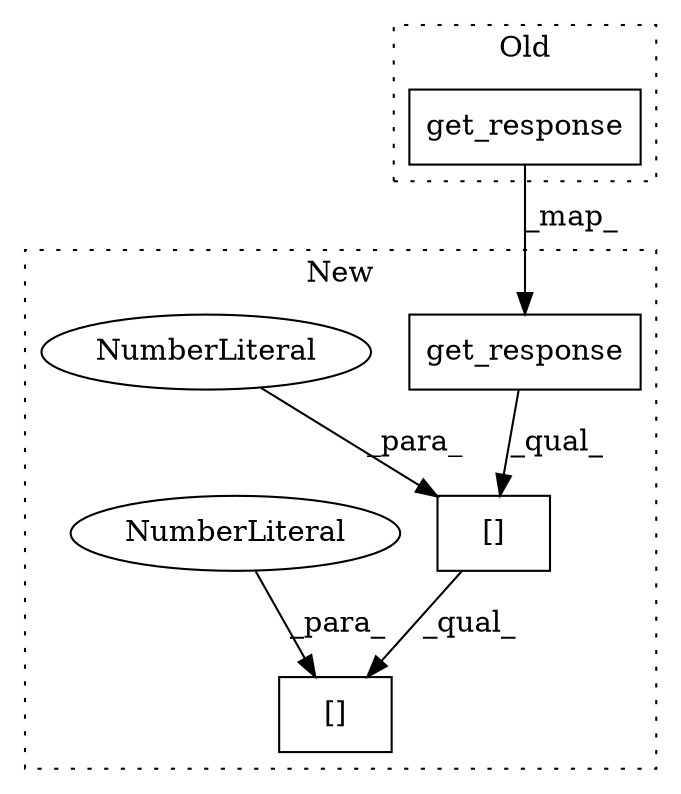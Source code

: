 digraph G {
subgraph cluster0 {
1 [label="get_response" a="32" s="7825,7904" l="13,2" shape="box"];
label = "Old";
style="dotted";
}
subgraph cluster1 {
2 [label="get_response" a="32" s="7825,7904" l="13,2" shape="box"];
3 [label="[]" a="2" s="7809,7908" l="98,1" shape="box"];
4 [label="NumberLiteral" a="34" s="7907" l="1" shape="ellipse"];
5 [label="[]" a="2" s="7809,7911" l="101,1" shape="box"];
6 [label="NumberLiteral" a="34" s="7910" l="1" shape="ellipse"];
label = "New";
style="dotted";
}
1 -> 2 [label="_map_"];
2 -> 3 [label="_qual_"];
3 -> 5 [label="_qual_"];
4 -> 3 [label="_para_"];
6 -> 5 [label="_para_"];
}
